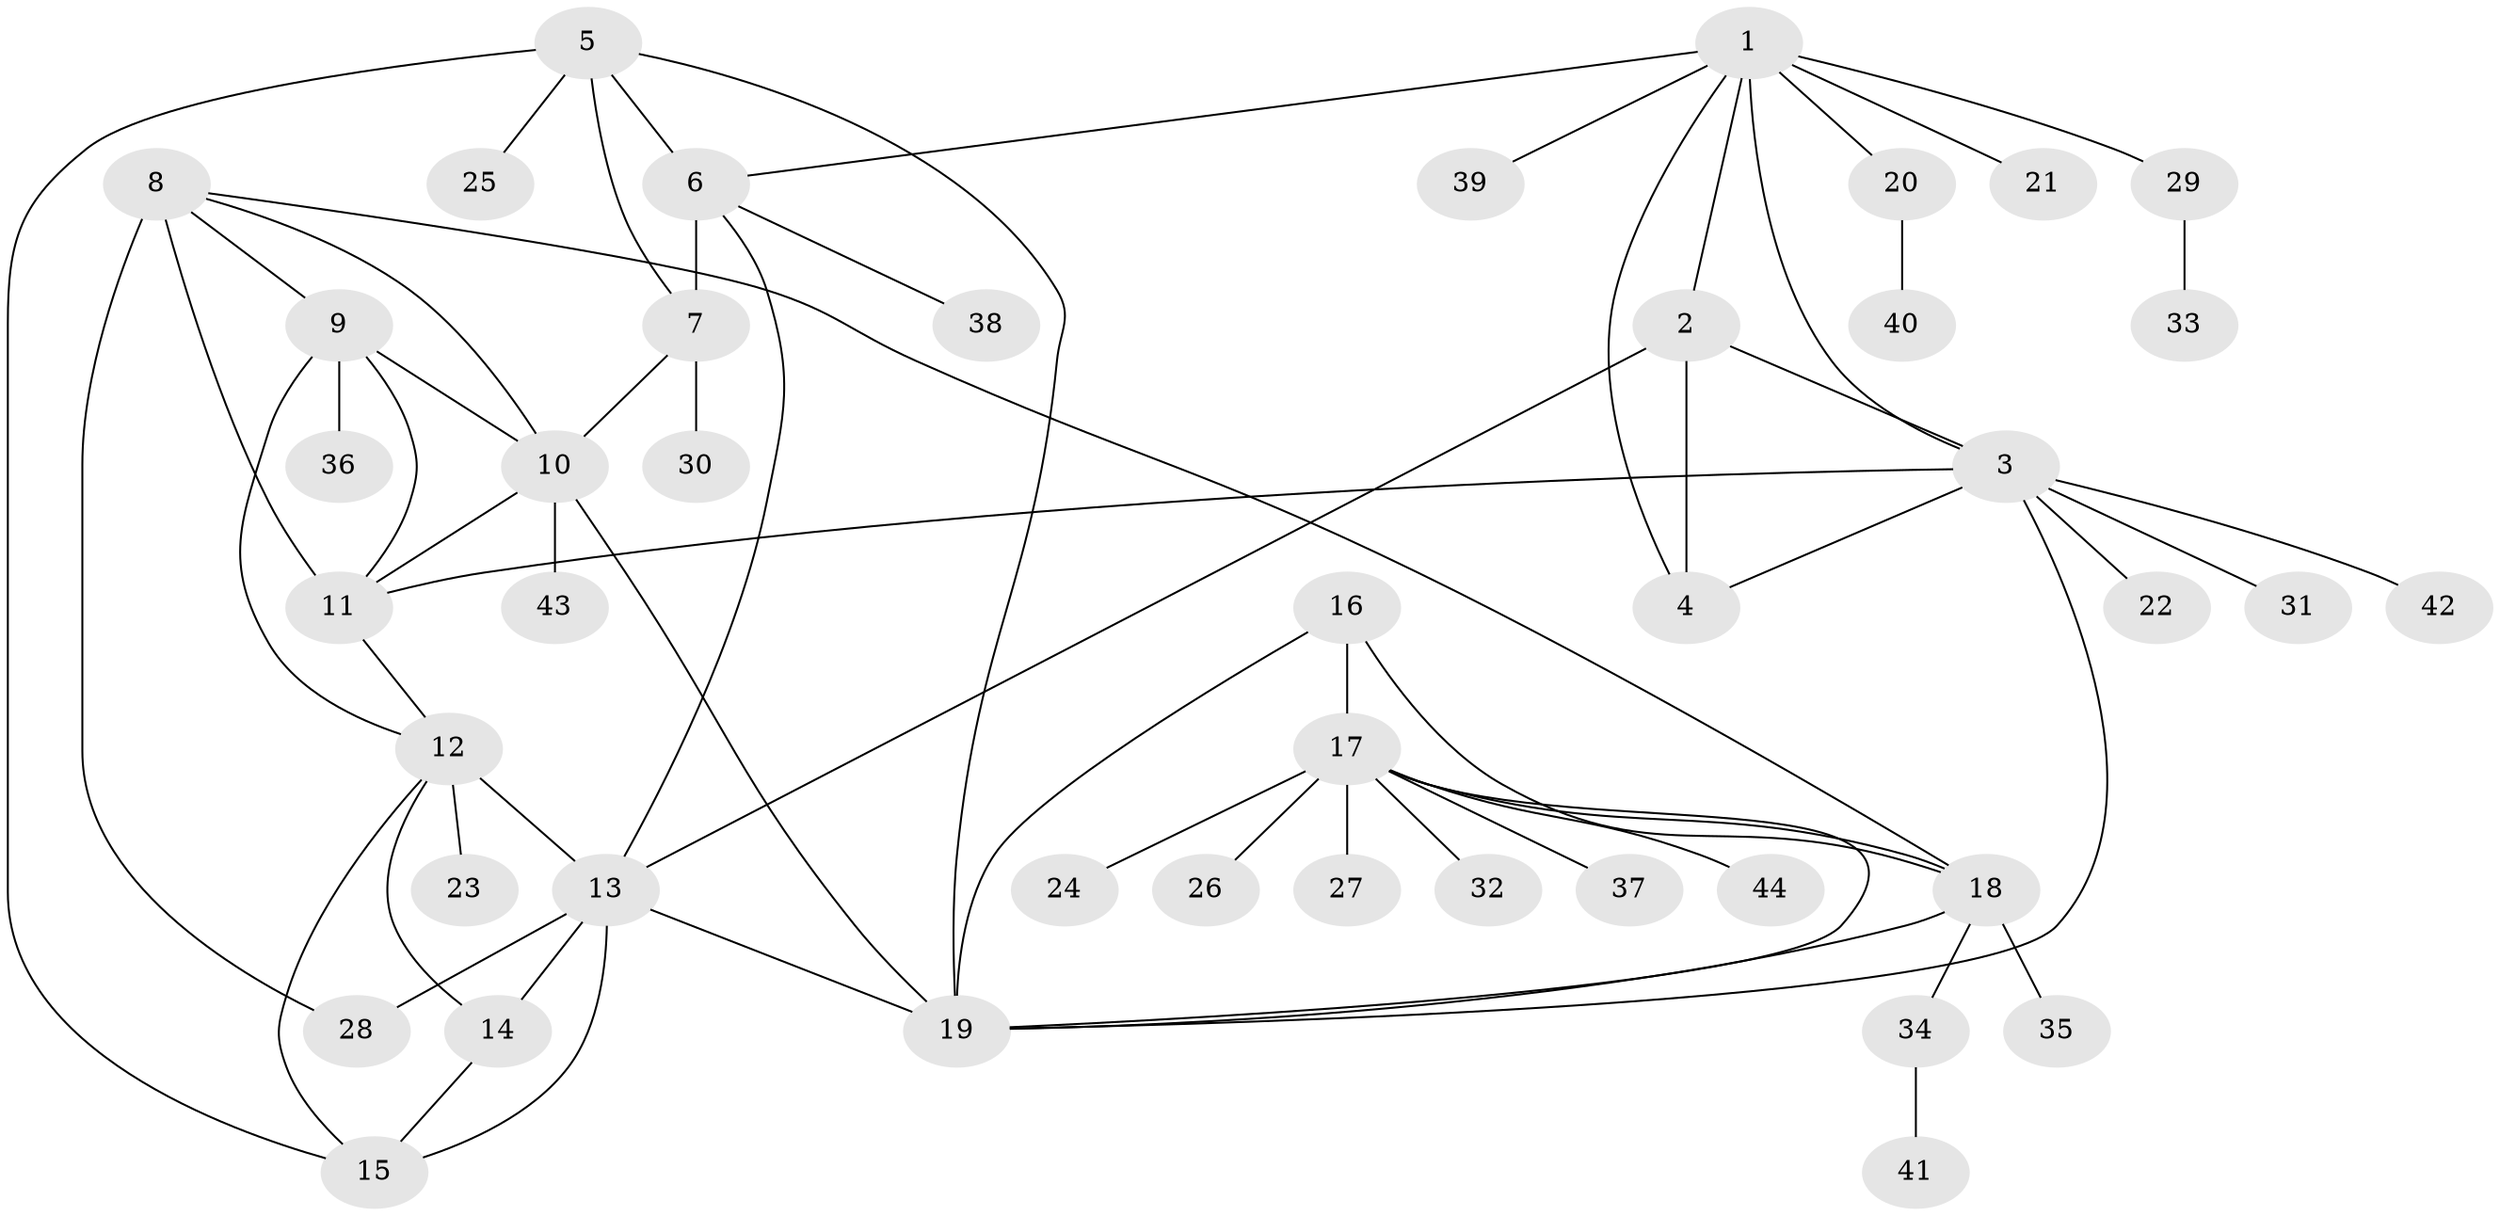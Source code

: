 // original degree distribution, {9: 0.03488372093023256, 5: 0.023255813953488372, 4: 0.06976744186046512, 8: 0.023255813953488372, 11: 0.023255813953488372, 7: 0.03488372093023256, 6: 0.011627906976744186, 10: 0.011627906976744186, 3: 0.05813953488372093, 1: 0.5930232558139535, 2: 0.11627906976744186}
// Generated by graph-tools (version 1.1) at 2025/37/03/09/25 02:37:44]
// undirected, 44 vertices, 66 edges
graph export_dot {
graph [start="1"]
  node [color=gray90,style=filled];
  1;
  2;
  3;
  4;
  5;
  6;
  7;
  8;
  9;
  10;
  11;
  12;
  13;
  14;
  15;
  16;
  17;
  18;
  19;
  20;
  21;
  22;
  23;
  24;
  25;
  26;
  27;
  28;
  29;
  30;
  31;
  32;
  33;
  34;
  35;
  36;
  37;
  38;
  39;
  40;
  41;
  42;
  43;
  44;
  1 -- 2 [weight=1.0];
  1 -- 3 [weight=1.0];
  1 -- 4 [weight=1.0];
  1 -- 6 [weight=1.0];
  1 -- 20 [weight=1.0];
  1 -- 21 [weight=1.0];
  1 -- 29 [weight=1.0];
  1 -- 39 [weight=1.0];
  2 -- 3 [weight=1.0];
  2 -- 4 [weight=1.0];
  2 -- 13 [weight=2.0];
  3 -- 4 [weight=1.0];
  3 -- 11 [weight=1.0];
  3 -- 19 [weight=1.0];
  3 -- 22 [weight=1.0];
  3 -- 31 [weight=1.0];
  3 -- 42 [weight=1.0];
  5 -- 6 [weight=2.0];
  5 -- 7 [weight=1.0];
  5 -- 15 [weight=1.0];
  5 -- 19 [weight=1.0];
  5 -- 25 [weight=2.0];
  6 -- 7 [weight=7.0];
  6 -- 13 [weight=1.0];
  6 -- 38 [weight=1.0];
  7 -- 10 [weight=1.0];
  7 -- 30 [weight=1.0];
  8 -- 9 [weight=1.0];
  8 -- 10 [weight=1.0];
  8 -- 11 [weight=6.0];
  8 -- 18 [weight=1.0];
  8 -- 28 [weight=1.0];
  9 -- 10 [weight=1.0];
  9 -- 11 [weight=1.0];
  9 -- 12 [weight=1.0];
  9 -- 36 [weight=3.0];
  10 -- 11 [weight=1.0];
  10 -- 19 [weight=1.0];
  10 -- 43 [weight=1.0];
  11 -- 12 [weight=1.0];
  12 -- 13 [weight=3.0];
  12 -- 14 [weight=1.0];
  12 -- 15 [weight=1.0];
  12 -- 23 [weight=1.0];
  13 -- 14 [weight=1.0];
  13 -- 15 [weight=1.0];
  13 -- 19 [weight=1.0];
  13 -- 28 [weight=1.0];
  14 -- 15 [weight=1.0];
  16 -- 17 [weight=1.0];
  16 -- 18 [weight=1.0];
  16 -- 19 [weight=1.0];
  17 -- 18 [weight=1.0];
  17 -- 19 [weight=1.0];
  17 -- 24 [weight=1.0];
  17 -- 26 [weight=1.0];
  17 -- 27 [weight=1.0];
  17 -- 32 [weight=1.0];
  17 -- 37 [weight=1.0];
  17 -- 44 [weight=1.0];
  18 -- 19 [weight=1.0];
  18 -- 34 [weight=1.0];
  18 -- 35 [weight=1.0];
  20 -- 40 [weight=1.0];
  29 -- 33 [weight=1.0];
  34 -- 41 [weight=1.0];
}
